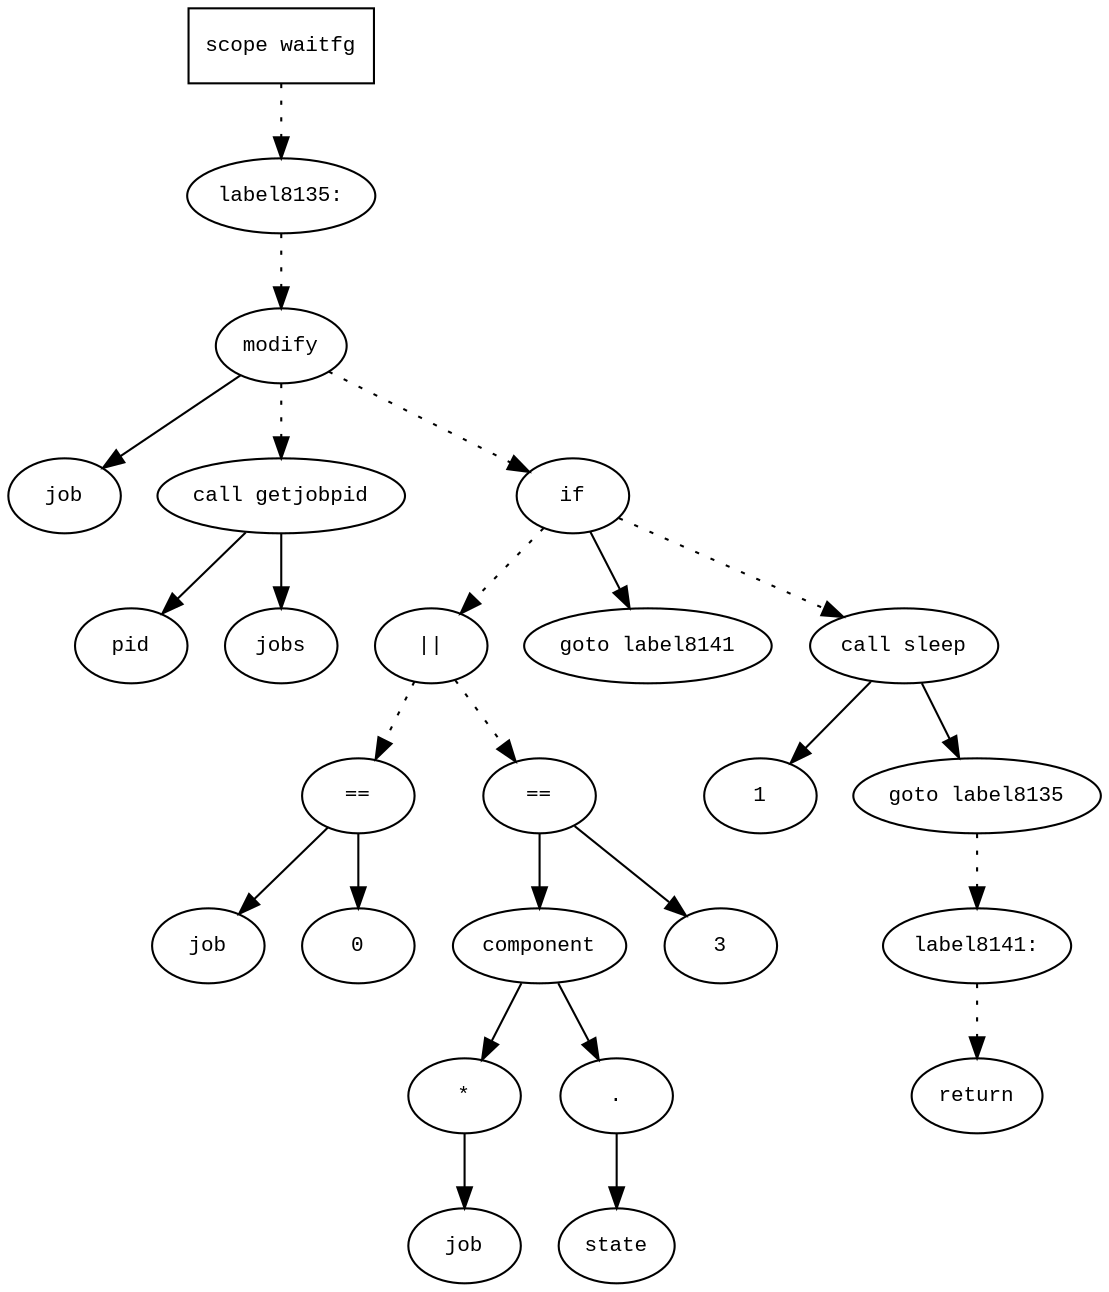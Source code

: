 digraph AST {
  graph [fontname="Times New Roman",fontsize=10];
  node  [fontname="Courier New",fontsize=10];
  edge  [fontname="Times New Roman",fontsize=10];

  node1 [label="scope waitfg",shape=box];
  node2 [label="label8135:",shape=ellipse];
  node1 -> node2 [style=dotted];
  node3 [label="modify",shape=ellipse];
  node4 [label="job",shape=ellipse];
  node3 -> node4;
  node5 [label="call getjobpid",shape=ellipse];
  node6 [label="pid",shape=ellipse];
  node5 -> node6;
  node7 [label="jobs",shape=ellipse];
  node5 -> node7;
  node3 -> node5 [style=dotted];
  node2 -> node3 [style=dotted];
  node8 [label="if",shape=ellipse];
  node3 -> node8 [style=dotted];
  node9 [label="||",shape=ellipse];
  node10 [label="==",shape=ellipse];
  node11 [label="job",shape=ellipse];
  node10 -> node11;
  node12 [label="0",shape=ellipse];
  node10 -> node12;
  node9 -> node10 [style=dotted];
  node13 [label="==",shape=ellipse];
  node14 [label="component",shape=ellipse];
  node13 -> node14;
  node15 [label="*",shape=ellipse];
  node16 [label="job",shape=ellipse];
  node15 -> node16;
  node14 -> node15;
  node17 [label=".",shape=ellipse];
  node14 -> node17;
  node18 [label="state",shape=ellipse];
  node17 -> node18;
  node19 [label="3",shape=ellipse];
  node13 -> node19;
  node9 -> node13 [style=dotted];
  node8 -> node9 [style=dotted];
  node20 [label="goto label8141",shape=ellipse];
  node8 -> node20;
  node21 [label="call sleep",shape=ellipse];
  node22 [label="1",shape=ellipse];
  node21 -> node22;
  node8 -> node21 [style=dotted];
  node23 [label="goto label8135",shape=ellipse];
  node21 -> node23;
  node24 [label="label8141:",shape=ellipse];
  node23 -> node24 [style=dotted];
  node25 [label="return",shape=ellipse];
  node24 -> node25 [style=dotted];
} 